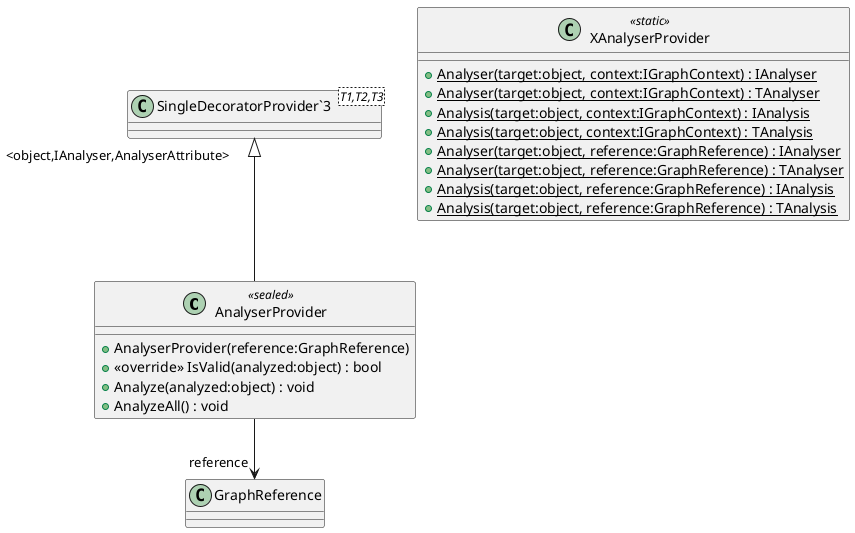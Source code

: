 @startuml
class AnalyserProvider <<sealed>> {
    + AnalyserProvider(reference:GraphReference)
    + <<override>> IsValid(analyzed:object) : bool
    + Analyze(analyzed:object) : void
    + AnalyzeAll() : void
}
class XAnalyserProvider <<static>> {
    + {static} Analyser(target:object, context:IGraphContext) : IAnalyser
    + {static} Analyser(target:object, context:IGraphContext) : TAnalyser
    + {static} Analysis(target:object, context:IGraphContext) : IAnalysis
    + {static} Analysis(target:object, context:IGraphContext) : TAnalysis
    + {static} Analyser(target:object, reference:GraphReference) : IAnalyser
    + {static} Analyser(target:object, reference:GraphReference) : TAnalyser
    + {static} Analysis(target:object, reference:GraphReference) : IAnalysis
    + {static} Analysis(target:object, reference:GraphReference) : TAnalysis
}
class "SingleDecoratorProvider`3"<T1,T2,T3> {
}
"SingleDecoratorProvider`3" "<object,IAnalyser,AnalyserAttribute>" <|-- AnalyserProvider
AnalyserProvider --> "reference" GraphReference
@enduml
